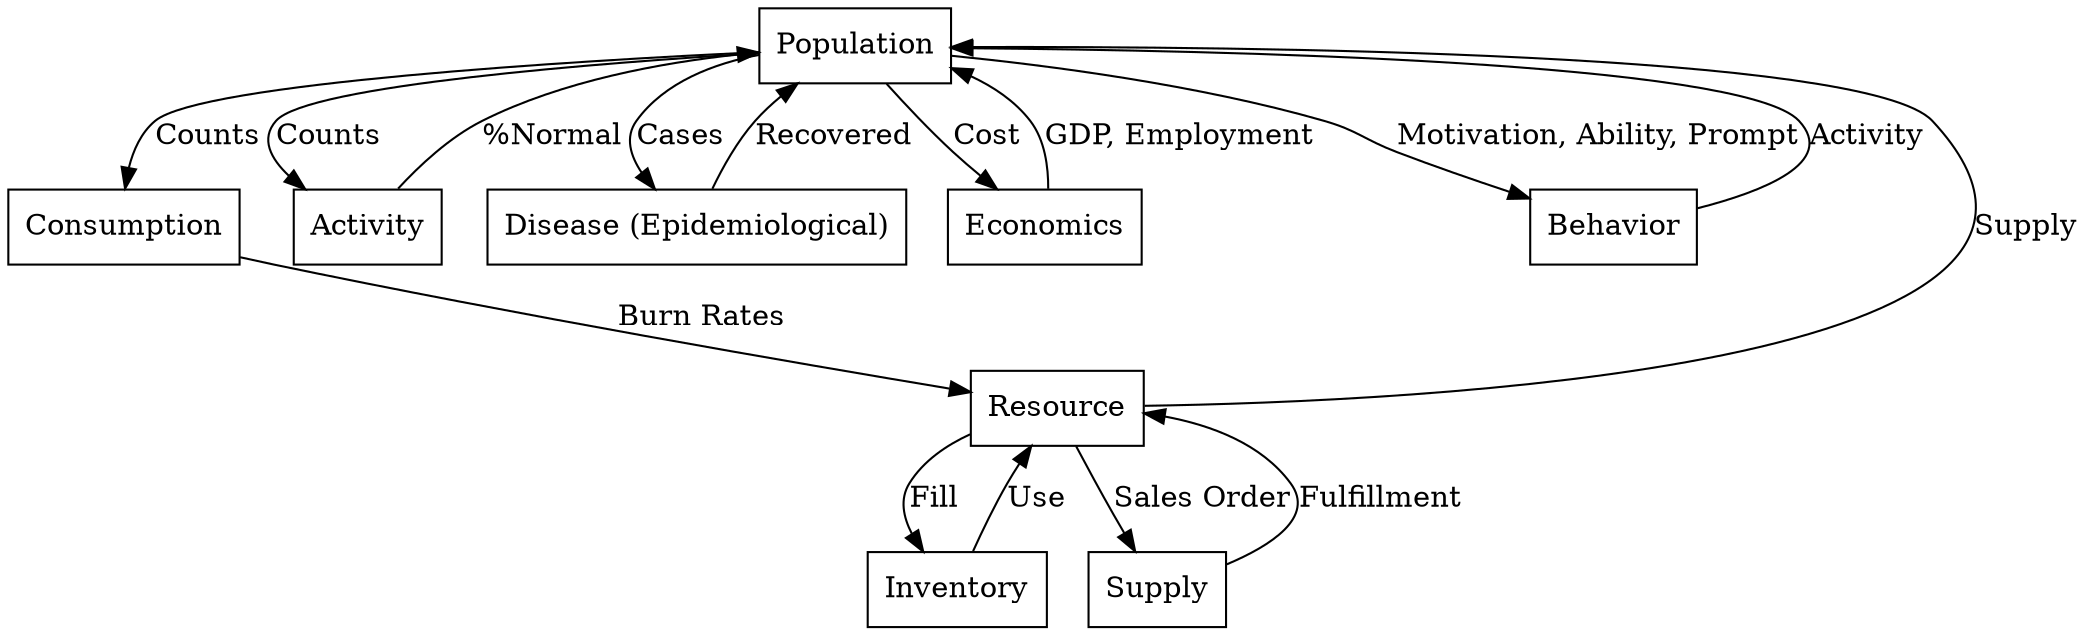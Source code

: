 digraph conceptual {
	node [shape=box]
	subgraph Pop_class {
		style=filled
		P [label=Population]
	}
	C [label=Consumption]
	P -> C [label=Counts]
	A [label=Activity]
	P -> A [label=Counts]
	A -> P [label="%Normal"]
	D [label="Disease (Epidemiological)"]
	D -> P [label=Recovered]
	P -> D [label=Cases]
	E [label=Economics]
	E -> P [label="GDP, Employment"]
	P -> E [label=Cost]
	B [label=Behavior]
	P -> B [label="Motivation, Ability, Prompt"]
	B -> P [label=Activity]
	subgraph Res {
		R [label=Resource]
		R -> P [label=Supply]
		C -> R [label="Burn Rates"]
		I [label=Inventory]
		R -> I [label=Fill]
		I -> R [label=Use]
		S [label=Supply]
		R -> S [label="Sales Order"]
		S -> R [label=Fulfillment]
	}
}
